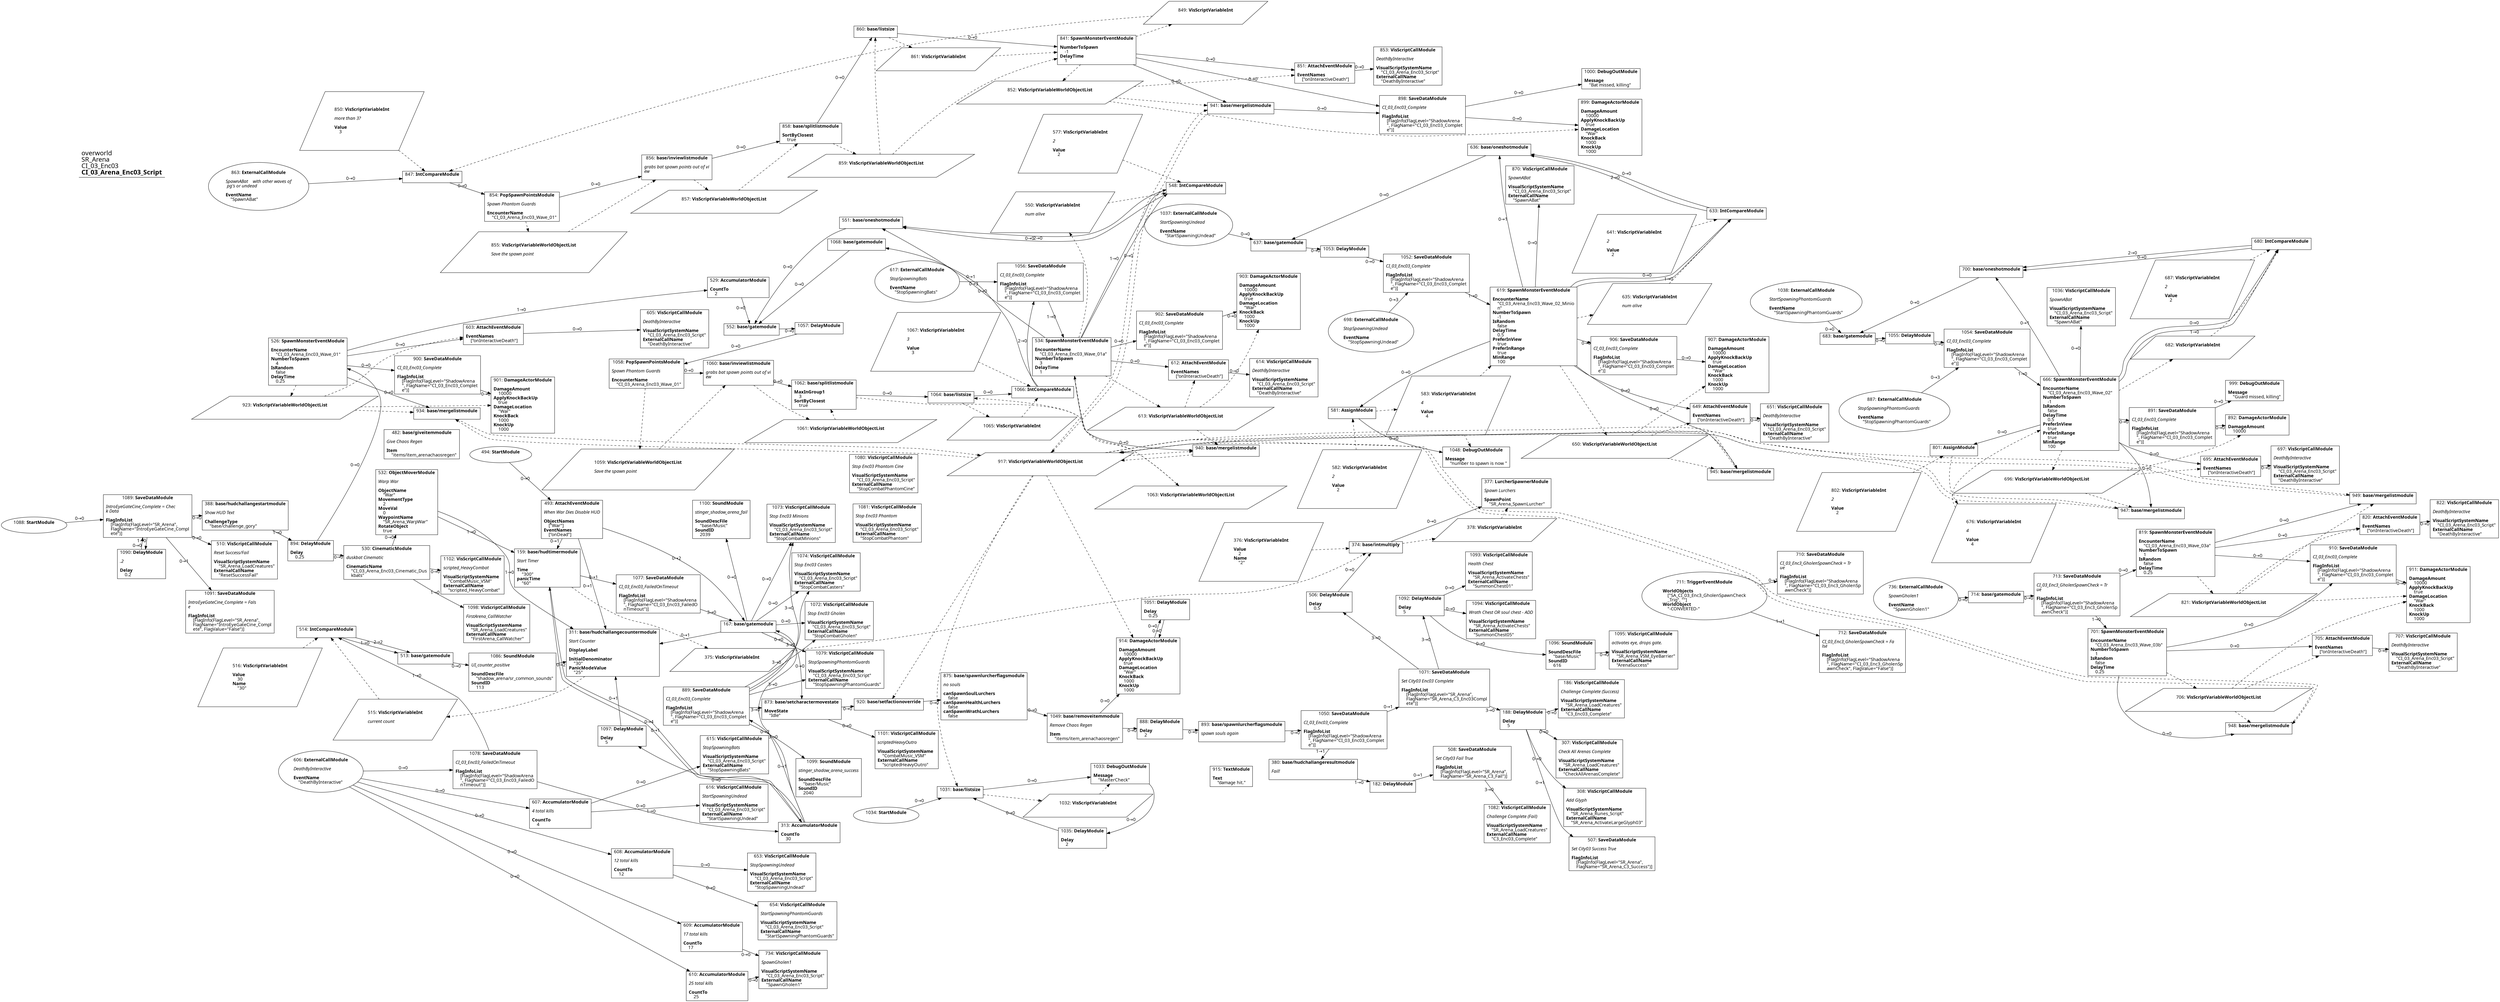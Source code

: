 digraph {
    layout = fdp;
    overlap = prism;
    sep = "+16";
    splines = spline;

    node [ shape = box ];

    graph [ fontname = "Segoe UI" ];
    node [ fontname = "Segoe UI" ];
    edge [ fontname = "Segoe UI" ];

    159 [ label = <159: <b>base/hudtimermodule</b><br/><br/><i>Start Timer<br align="left"/></i><br align="left"/><b>Time</b><br align="left"/>    &quot;300&quot;<br align="left"/><b>panicTime</b><br align="left"/>    &quot;60&quot;<br align="left"/>> ];
    159 [ pos = "-3.2340002,-3.4!" ];
    159 -> 1077 [ label = "0→1" ];
    159 -> 313 [ label = "0→4" ];
    159 -> 375 [ style = dashed ];

    167 [ label = <167: <b>base/gatemodule</b><br/><br/>> ];
    167 [ pos = "-2.614,-3.423!" ];
    167 -> 311 [ label = "0→1" ];
    167 -> 873 [ label = "0→0" ];
    167 -> 1072 [ label = "0→0" ];
    167 -> 1074 [ label = "0→0" ];
    167 -> 1073 [ label = "0→0" ];
    167 -> 1079 [ label = "0→0" ];
    167 -> 1100 [ label = "0→0" ];

    182 [ label = <182: <b>DelayModule</b><br/><br/>> ];
    182 [ pos = "0.024,-3.801!" ];
    182 -> 508 [ label = "0→1" ];

    186 [ label = <186: <b>VisScriptCallModule</b><br/><br/><i>Challenge Complete (Success)<br align="left"/></i><br align="left"/><b>VisualScriptSystemName</b><br align="left"/>    &quot;SR_Arena_LoadCreatures&quot;<br align="left"/><b>ExternalCallName</b><br align="left"/>    &quot;C3_Enc03_Complete&quot;<br align="left"/>> ];
    186 [ pos = "0.64100003,-3.584!" ];

    188 [ label = <188: <b>DelayModule</b><br/><br/><b>Delay</b><br align="left"/>    5<br align="left"/>> ];
    188 [ pos = "0.393,-3.584!" ];
    188 -> 186 [ label = "0→0" ];
    188 -> 307 [ label = "0→0" ];
    188 -> 308 [ label = "0→0" ];
    188 -> 507 [ label = "0→1" ];

    307 [ label = <307: <b>VisScriptCallModule</b><br/><br/><i>Check All Arenas Complete<br align="left"/></i><br align="left"/><b>VisualScriptSystemName</b><br align="left"/>    &quot;SR_Arena_LoadCreatures&quot;<br align="left"/><b>ExternalCallName</b><br align="left"/>    &quot;CheckAllArenasComplete&quot;<br align="left"/>> ];
    307 [ pos = "0.642,-3.6690001!" ];

    308 [ label = <308: <b>VisScriptCallModule</b><br/><br/><i>Add Glyph<br align="left"/></i><br align="left"/><b>VisualScriptSystemName</b><br align="left"/>    &quot;SR_Arena_Runes_Script&quot;<br align="left"/><b>ExternalCallName</b><br align="left"/>    &quot;SR_Arena_ActivateLargeGlyph03&quot;<br align="left"/>> ];
    308 [ pos = "0.64400005,-3.762!" ];

    311 [ label = <311: <b>base/hudchallangecountermodule</b><br/><br/><i>Start Counter<br align="left"/></i><br align="left"/><b>DisplayLabel</b><br align="left"/>    &quot;&quot;<br align="left"/><b>InitialDenominator</b><br align="left"/>    &quot;30&quot;<br align="left"/><b>PanicModeValue</b><br align="left"/>    &quot;25&quot;<br align="left"/>> ];
    311 [ pos = "-3.509,-3.6220002!" ];
    311 -> 515 [ style = dashed ];

    313 [ label = <313: <b>AccumulatorModule</b><br/><br/><b>CountTo</b><br align="left"/>    30<br align="left"/>> ];
    313 [ pos = "-3.2240002,-4.1140003!" ];
    313 -> 167 [ label = "0→2" ];
    313 -> 159 [ label = "0→1" ];
    313 -> 889 [ label = "0→1" ];
    313 -> 1097 [ label = "0→0" ];

    374 [ label = <374: <b>base/intmultiply</b><br/><br/>> ];
    374 [ pos = "0.504,-2.9580002!" ];
    374 -> 377 [ label = "0→0" ];
    375 -> 374 [ style = dashed ];
    376 -> 374 [ style = dashed ];
    374 -> 378 [ style = dashed ];

    375 [ label = <375: <b>VisScriptVariableInt</b><br/><br/>> ];
    375 [ shape = parallelogram ]
    375 [ pos = "-2.582,-3.5900002!" ];

    376 [ label = <376: <b>VisScriptVariableInt</b><br/><br/><b>Value</b><br align="left"/>    2<br align="left"/><b>Name</b><br align="left"/>    &quot;2&quot;<br align="left"/>> ];
    376 [ shape = parallelogram ]
    376 [ pos = "0.30400002,-2.9520001!" ];

    377 [ label = <377: <b>LurcherSpawnerModule</b><br/><br/><i>Spawn Lurchers<br align="left"/></i><br align="left"/><b>SpawnPoint</b><br align="left"/>    &quot;SR_Arena_SpawnLurcher&quot;<br align="left"/>> ];
    377 [ pos = "0.75600004,-2.9580002!" ];
    378 -> 377 [ style = dashed ];

    378 [ label = <378: <b>VisScriptVariableInt</b><br/><br/>> ];
    378 [ shape = parallelogram ]
    378 [ pos = "0.648,-3.111!" ];

    380 [ label = <380: <b>base/hudchallangeresultmodule</b><br/><br/><i>Fail!<br align="left"/></i><br align="left"/>> ];
    380 [ pos = "-0.404,-3.778!" ];
    380 -> 182 [ label = "1→0" ];

    388 [ label = <388: <b>base/hudchallangestartmodule</b><br/><br/><i>Show HUD Text<br align="left"/></i><br align="left"/><b>ChallengeType</b><br align="left"/>    &quot;base/challenge_gory&quot;<br align="left"/>> ];
    388 [ pos = "-4.4690003,-3.4290001!" ];
    388 -> 894 [ label = "1→0" ];

    482 [ label = <482: <b>base/giveitemmodule</b><br/><br/><i>Give Chaos Regen<br align="left"/></i><br align="left"/><b>Item</b><br align="left"/>    &quot;items/item_arenachaosregen&quot;<br align="left"/>> ];
    482 [ pos = "-3.6440003,-3.18!" ];

    493 [ label = <493: <b>AttachEventModule</b><br/><br/><i>When War Dies Disable HUD<br align="left"/></i><br align="left"/><b>ObjectNames</b><br align="left"/>    [&quot;War&quot;]<br align="left"/><b>EventNames</b><br align="left"/>    [&quot;onDead&quot;]<br align="left"/>> ];
    493 [ pos = "-3.1480002,-3.0470002!" ];
    493 -> 167 [ label = "0→2" ];
    493 -> 159 [ label = "0→1" ];
    493 -> 311 [ label = "0→1" ];

    494 [ label = <494: <b>StartModule</b><br/><br/>> ];
    494 [ shape = oval ]
    494 [ pos = "-3.3680003,-3.0470002!" ];
    494 -> 493 [ label = "0→0" ];

    506 [ label = <506: <b>DelayModule</b><br/><br/><b>Delay</b><br align="left"/>    0.5<br align="left"/>> ];
    506 [ pos = "0.39400002,-3.14!" ];
    506 -> 374 [ label = "0→0" ];

    507 [ label = <507: <b>SaveDataModule</b><br/><br/><i>Set City03 Success True<br align="left"/></i><br align="left"/><b>FlagInfoList</b><br align="left"/>    [FlagInfo(FlagLevel=&quot;SR_Arena&quot;, <br align="left"/>    FlagName=&quot;SR_Arena_C3_Success&quot;)]<br align="left"/>> ];
    507 [ pos = "0.64500004,-3.8520002!" ];

    508 [ label = <508: <b>SaveDataModule</b><br/><br/><i>Set City03 Fail True<br align="left"/></i><br align="left"/><b>FlagInfoList</b><br align="left"/>    [FlagInfo(FlagLevel=&quot;SR_Arena&quot;, <br align="left"/>    FlagName=&quot;SR_Arena_C3_Fail&quot;)]<br align="left"/>> ];
    508 [ pos = "0.19600001,-3.778!" ];
    508 -> 1082 [ label = "3→0" ];

    510 [ label = <510: <b>VisScriptCallModule</b><br/><br/><i>Reset Success/Fail<br align="left"/></i><br align="left"/><b>VisualScriptSystemName</b><br align="left"/>    &quot;SR_Arena_LoadCreatures&quot;<br align="left"/><b>ExternalCallName</b><br align="left"/>    &quot;ResetSuccessFail&quot;<br align="left"/>> ];
    510 [ pos = "-4.4680004,-3.5330002!" ];

    513 [ label = <513: <b>base/gatemodule</b><br/><br/>> ];
    513 [ pos = "-3.9350002,-3.6680002!" ];
    513 -> 1086 [ label = "0→0" ];

    514 [ label = <514: <b>IntCompareModule</b><br/><br/>> ];
    514 [ pos = "-4.1610003,-3.657!" ];
    514 -> 513 [ label = "2→2" ];
    514 -> 513 [ label = "1→0" ];
    515 -> 514 [ style = dashed ];
    516 -> 514 [ style = dashed ];

    515 [ label = <515: <b>VisScriptVariableInt</b><br/><br/><i>current count<br align="left"/></i><br align="left"/>> ];
    515 [ shape = parallelogram ]
    515 [ pos = "-4.1210003,-3.831!" ];

    516 [ label = <516: <b>VisScriptVariableInt</b><br/><br/><b>Value</b><br align="left"/>    30<br align="left"/><b>Name</b><br align="left"/>    &quot;30&quot;<br align="left"/>> ];
    516 [ shape = parallelogram ]
    516 [ pos = "-4.289,-3.7900002!" ];

    526 [ label = <526: <b>SpawnMonsterEventModule</b><br/><br/><b>EncounterName</b><br align="left"/>    &quot;CI_03_Arena_Enc03_Wave_01&quot;<br align="left"/><b>NumberToSpawn</b><br align="left"/>    4<br align="left"/><b>IsRandom</b><br align="left"/>    false<br align="left"/><b>DelayTime</b><br align="left"/>    0.25<br align="left"/>> ];
    526 [ pos = "-3.6780002,-1.8830001!" ];
    526 -> 529 [ label = "1→0" ];
    526 -> 603 [ label = "0→0" ];
    526 -> 900 [ label = "0→0" ];
    526 -> 934 [ label = "0→0" ];
    526 -> 923 [ style = dashed ];

    529 [ label = <529: <b>AccumulatorModule</b><br/><br/><b>CountTo</b><br align="left"/>    2<br align="left"/>> ];
    529 [ pos = "-2.4060001,-1.6960001!" ];
    529 -> 552 [ label = "0→0" ];

    530 [ label = <530: <b>CinematicModule</b><br/><br/><i>duskbat Cinematic<br align="left"/></i><br align="left"/><b>CinematicName</b><br align="left"/>    &quot;CI_03_Arena_Enc03_Cinematic_Dus<br align="left"/>    kbats&quot;<br align="left"/>> ];
    530 [ pos = "-3.959,-3.4520001!" ];
    530 -> 532 [ label = "0→0" ];
    530 -> 1098 [ label = "1→0" ];
    530 -> 1102 [ label = "0→0" ];

    532 [ label = <532: <b>ObjectMoverModule</b><br/><br/><i>Warp War<br align="left"/></i><br align="left"/><b>ObjectName</b><br align="left"/>    &quot;War&quot;<br align="left"/><b>MovementType</b><br align="left"/>    2<br align="left"/><b>MoveVal</b><br align="left"/>    0<br align="left"/><b>WaypointName</b><br align="left"/>    &quot;SR_Arena_WarpWar&quot;<br align="left"/><b>RotateObject</b><br align="left"/>    true<br align="left"/>> ];
    532 [ pos = "-3.7080002,-3.2970002!" ];
    532 -> 311 [ label = "1→0" ];
    532 -> 159 [ label = "1→0" ];

    534 [ label = <534: <b>SpawnMonsterEventModule</b><br/><br/><b>EncounterName</b><br align="left"/>    &quot;CI_03_Arena_Enc03_Wave_01a&quot;<br align="left"/><b>NumberToSpawn</b><br align="left"/>    3<br align="left"/><b>DelayTime</b><br align="left"/>    1<br align="left"/>> ];
    534 [ pos = "-0.646,-1.7420001!" ];
    534 -> 551 [ label = "0→1" ];
    534 -> 612 [ label = "0→0" ];
    534 -> 902 [ label = "0→0" ];
    534 -> 940 [ label = "0→0" ];
    534 -> 548 [ label = "1→0" ];
    534 -> 548 [ label = "0→0" ];
    534 -> 613 [ style = dashed ];
    534 -> 550 [ style = dashed ];
    1063 -> 534 [ style = dashed ];

    548 [ label = <548: <b>IntCompareModule</b><br/><br/>> ];
    548 [ pos = "-0.187,-1.447!" ];
    548 -> 551 [ label = "0→0" ];
    548 -> 551 [ label = "2→0" ];
    577 -> 548 [ style = dashed ];
    550 -> 548 [ style = dashed ];

    550 [ label = <550: <b>VisScriptVariableInt</b><br/><br/><i>num alive<br align="left"/></i><br align="left"/>> ];
    550 [ shape = parallelogram ]
    550 [ pos = "-0.372,-1.5270001!" ];

    551 [ label = <551: <b>base/oneshotmodule</b><br/><br/>> ];
    551 [ pos = "-1.475,-1.2780001!" ];
    551 -> 552 [ label = "0→0" ];

    552 [ label = <552: <b>base/gatemodule</b><br/><br/>> ];
    552 [ pos = "-2.1360002,-1.7780001!" ];
    552 -> 1057 [ label = "0→0" ];

    577 [ label = <577: <b>VisScriptVariableInt</b><br/><br/><i>2<br align="left"/></i><br align="left"/><b>Value</b><br align="left"/>    2<br align="left"/>> ];
    577 [ shape = parallelogram ]
    577 [ pos = "-0.37600002,-1.366!" ];

    581 [ label = <581: <b>AssignModule</b><br/><br/>> ];
    581 [ pos = "1.065,-1.9340001!" ];
    581 -> 1048 [ label = "0→0" ];
    582 -> 581 [ style = dashed ];
    581 -> 583 [ style = dashed ];

    582 [ label = <582: <b>VisScriptVariableInt</b><br/><br/><i>2<br align="left"/></i><br align="left"/><b>Value</b><br align="left"/>    2<br align="left"/>> ];
    582 [ shape = parallelogram ]
    582 [ pos = "0.91700006,-2.032!" ];

    583 [ label = <583: <b>VisScriptVariableInt</b><br/><br/><i>4<br align="left"/></i><br align="left"/><b>Value</b><br align="left"/>    4<br align="left"/>> ];
    583 [ shape = parallelogram ]
    583 [ pos = "1.258,-1.891!" ];

    603 [ label = <603: <b>AttachEventModule</b><br/><br/><b>EventNames</b><br align="left"/>    [&quot;onInteractiveDeath&quot;]<br align="left"/>> ];
    603 [ pos = "-3.252,-1.7010001!" ];
    603 -> 605 [ label = "0→0" ];
    923 -> 603 [ style = dashed ];

    605 [ label = <605: <b>VisScriptCallModule</b><br/><br/><i>DeathByInteractive<br align="left"/></i><br align="left"/><b>VisualScriptSystemName</b><br align="left"/>    &quot;CI_03_Arena_Enc03_Script&quot;<br align="left"/><b>ExternalCallName</b><br align="left"/>    &quot;DeathByInteractive&quot;<br align="left"/>> ];
    605 [ pos = "-3.0210001,-1.7010001!" ];

    606 [ label = <606: <b>ExternalCallModule</b><br/><br/><i>DeathByInteractive<br align="left"/></i><br align="left"/><b>EventName</b><br align="left"/>    &quot;DeathByInteractive&quot;<br align="left"/>> ];
    606 [ shape = oval ]
    606 [ pos = "-4.464,-4.091!" ];
    606 -> 607 [ label = "0→0" ];
    606 -> 608 [ label = "0→0" ];
    606 -> 609 [ label = "0→0" ];
    606 -> 610 [ label = "0→0" ];
    606 -> 1078 [ label = "0→0" ];

    607 [ label = <607: <b>AccumulatorModule</b><br/><br/><i>4 total kills<br align="left"/></i><br align="left"/><b>CountTo</b><br align="left"/>    4<br align="left"/>> ];
    607 [ pos = "-4.1540003,-4.334!" ];
    607 -> 615 [ label = "0→0" ];
    607 -> 616 [ label = "0→0" ];

    608 [ label = <608: <b>AccumulatorModule</b><br/><br/><i>12 total kills<br align="left"/></i><br align="left"/><b>CountTo</b><br align="left"/>    12<br align="left"/>> ];
    608 [ pos = "-4.1520004,-4.53!" ];
    608 -> 653 [ label = "0→0" ];
    608 -> 654 [ label = "0→0" ];

    609 [ label = <609: <b>AccumulatorModule</b><br/><br/><i>17 total kills<br align="left"/></i><br align="left"/><b>CountTo</b><br align="left"/>    17<br align="left"/>> ];
    609 [ pos = "-4.149,-4.727!" ];
    609 -> 734 [ label = "0→0" ];

    610 [ label = <610: <b>AccumulatorModule</b><br/><br/><i>25 total kills<br align="left"/></i><br align="left"/><b>CountTo</b><br align="left"/>    25<br align="left"/>> ];
    610 [ pos = "-4.1480002,-4.9230003!" ];
    610 -> 734 [ label = "0→0" ];

    612 [ label = <612: <b>AttachEventModule</b><br/><br/><b>EventNames</b><br align="left"/>    [&quot;onInteractiveDeath&quot;]<br align="left"/>> ];
    612 [ pos = "-0.126,-1.932!" ];
    612 -> 614 [ label = "0→0" ];
    613 -> 612 [ style = dashed ];

    613 [ label = <613: <b>VisScriptVariableWorldObjectList</b><br/><br/>> ];
    613 [ shape = parallelogram ]
    613 [ pos = "-0.418,-2.033!" ];

    614 [ label = <614: <b>VisScriptCallModule</b><br/><br/><i>DeathByInteractive<br align="left"/></i><br align="left"/><b>VisualScriptSystemName</b><br align="left"/>    &quot;CI_03_Arena_Enc03_Script&quot;<br align="left"/><b>ExternalCallName</b><br align="left"/>    &quot;DeathByInteractive&quot;<br align="left"/>> ];
    614 [ pos = "0.105000004,-1.932!" ];

    615 [ label = <615: <b>VisScriptCallModule</b><br/><br/><i>StopSpawningBats<br align="left"/></i><br align="left"/><b>VisualScriptSystemName</b><br align="left"/>    &quot;CI_03_Arena_Enc03_Script&quot;<br align="left"/><b>ExternalCallName</b><br align="left"/>    &quot;StopSpawningBats&quot;<br align="left"/>> ];
    615 [ pos = "-3.8910003,-4.303!" ];

    616 [ label = <616: <b>VisScriptCallModule</b><br/><br/><i>StartSpawningUndead<br align="left"/></i><br align="left"/><b>VisualScriptSystemName</b><br align="left"/>    &quot;CI_03_Arena_Enc03_Script&quot;<br align="left"/><b>ExternalCallName</b><br align="left"/>    &quot;StartSpawningUndead&quot;<br align="left"/>> ];
    616 [ pos = "-3.8910003,-4.386!" ];

    617 [ label = <617: <b>ExternalCallModule</b><br/><br/><i>StopSpawningBats<br align="left"/></i><br align="left"/><b>EventName</b><br align="left"/>    &quot;StopSpawningBats&quot;<br align="left"/>> ];
    617 [ shape = oval ]
    617 [ pos = "-1.161,-1.7880001!" ];
    617 -> 1056 [ label = "0→3" ];

    619 [ label = <619: <b>SpawnMonsterEventModule</b><br/><br/><b>EncounterName</b><br align="left"/>    &quot;CI_03_Arena_Enc03_Wave_02_Minio<br align="left"/>    n&quot;<br align="left"/><b>NumberToSpawn</b><br align="left"/>    -1<br align="left"/><b>IsRandom</b><br align="left"/>    false<br align="left"/><b>DelayTime</b><br align="left"/>    0.5<br align="left"/><b>PreferInView</b><br align="left"/>    true<br align="left"/><b>PreferInRange</b><br align="left"/>    true<br align="left"/><b>MinRange</b><br align="left"/>    100<br align="left"/>> ];
    619 [ pos = "1.394,-1.6100001!" ];
    619 -> 636 [ label = "0→1" ];
    619 -> 649 [ label = "0→0" ];
    619 -> 906 [ label = "0→0" ];
    619 -> 945 [ label = "0→0" ];
    619 -> 581 [ label = "0→0" ];
    619 -> 870 [ label = "0→0" ];
    619 -> 633 [ label = "0→0" ];
    619 -> 633 [ label = "1→0" ];
    619 -> 650 [ style = dashed ];
    583 -> 619 [ style = dashed ];
    619 -> 635 [ style = dashed ];

    633 [ label = <633: <b>IntCompareModule</b><br/><br/>> ];
    633 [ pos = "1.838,-1.394!" ];
    633 -> 636 [ label = "2→0" ];
    633 -> 636 [ label = "0→0" ];
    641 -> 633 [ style = dashed ];
    635 -> 633 [ style = dashed ];

    635 [ label = <635: <b>VisScriptVariableInt</b><br/><br/><i>num alive<br align="left"/></i><br align="left"/>> ];
    635 [ shape = parallelogram ]
    635 [ pos = "1.6990001,-1.5460001!" ];

    636 [ label = <636: <b>base/oneshotmodule</b><br/><br/>> ];
    636 [ pos = "1.319,-0.984!" ];
    636 -> 637 [ label = "0→0" ];

    637 [ label = <637: <b>base/gatemodule</b><br/><br/>> ];
    637 [ pos = "0.804,-1.5870001!" ];
    637 -> 1053 [ label = "0→0" ];

    641 [ label = <641: <b>VisScriptVariableInt</b><br/><br/><i>2<br align="left"/></i><br align="left"/><b>Value</b><br align="left"/>    2<br align="left"/>> ];
    641 [ shape = parallelogram ]
    641 [ pos = "1.697,-1.4490001!" ];

    649 [ label = <649: <b>AttachEventModule</b><br/><br/><b>EventNames</b><br align="left"/>    [&quot;onInteractiveDeath&quot;]<br align="left"/>> ];
    649 [ pos = "2.075,-1.792!" ];
    649 -> 651 [ label = "0→0" ];
    650 -> 649 [ style = dashed ];

    650 [ label = <650: <b>VisScriptVariableWorldObjectList</b><br/><br/>> ];
    650 [ shape = parallelogram ]
    650 [ pos = "1.7300001,-1.889!" ];

    651 [ label = <651: <b>VisScriptCallModule</b><br/><br/><i>DeathByInteractive<br align="left"/></i><br align="left"/><b>VisualScriptSystemName</b><br align="left"/>    &quot;CI_03_Arena_Enc03_Script&quot;<br align="left"/><b>ExternalCallName</b><br align="left"/>    &quot;DeathByInteractive&quot;<br align="left"/>> ];
    651 [ pos = "2.306,-1.792!" ];

    653 [ label = <653: <b>VisScriptCallModule</b><br/><br/><i>StopSpawningUndead<br align="left"/></i><br align="left"/><b>VisualScriptSystemName</b><br align="left"/>    &quot;CI_03_Arena_Enc03_Script&quot;<br align="left"/><b>ExternalCallName</b><br align="left"/>    &quot;StopSpawningUndead&quot;<br align="left"/>> ];
    653 [ pos = "-3.8890002,-4.498!" ];

    654 [ label = <654: <b>VisScriptCallModule</b><br/><br/><i>StartSpawningPhantomGuards<br align="left"/></i><br align="left"/><b>VisualScriptSystemName</b><br align="left"/>    &quot;CI_03_Arena_Enc03_Script&quot;<br align="left"/><b>ExternalCallName</b><br align="left"/>    &quot;StartSpawningPhantomGuards&quot;<br align="left"/>> ];
    654 [ pos = "-3.89,-4.578!" ];

    666 [ label = <666: <b>SpawnMonsterEventModule</b><br/><br/><b>EncounterName</b><br align="left"/>    &quot;CI_03_Arena_Enc03_Wave_02&quot;<br align="left"/><b>NumberToSpawn</b><br align="left"/>    -1<br align="left"/><b>IsRandom</b><br align="left"/>    false<br align="left"/><b>DelayTime</b><br align="left"/>    0.5<br align="left"/><b>PreferInView</b><br align="left"/>    true<br align="left"/><b>PreferInRange</b><br align="left"/>    true<br align="left"/><b>MinRange</b><br align="left"/>    100<br align="left"/>> ];
    666 [ pos = "3.713,-1.5870001!" ];
    666 -> 695 [ label = "0→0" ];
    666 -> 700 [ label = "0→1" ];
    666 -> 891 [ label = "0→0" ];
    666 -> 947 [ label = "0→0" ];
    666 -> 801 [ label = "0→0" ];
    666 -> 1036 [ label = "0→0" ];
    666 -> 680 [ label = "0→0" ];
    666 -> 680 [ label = "1→0" ];
    666 -> 696 [ style = dashed ];
    676 -> 666 [ style = dashed ];
    666 -> 682 [ style = dashed ];

    676 [ label = <676: <b>VisScriptVariableInt</b><br/><br/><i>4<br align="left"/></i><br align="left"/><b>Value</b><br align="left"/>    4<br align="left"/>> ];
    676 [ shape = parallelogram ]
    676 [ pos = "3.7410002,-2.052!" ];

    680 [ label = <680: <b>IntCompareModule</b><br/><br/>> ];
    680 [ pos = "4.579,-1.3180001!" ];
    680 -> 700 [ label = "0→0" ];
    680 -> 700 [ label = "2→0" ];
    687 -> 680 [ style = dashed ];
    682 -> 680 [ style = dashed ];

    682 [ label = <682: <b>VisScriptVariableInt</b><br/><br/>> ];
    682 [ shape = parallelogram ]
    682 [ pos = "4.4570003,-1.4740001!" ];

    683 [ label = <683: <b>base/gatemodule</b><br/><br/>> ];
    683 [ pos = "3.0860002,-1.5640001!" ];
    683 -> 1055 [ label = "0→0" ];

    687 [ label = <687: <b>VisScriptVariableInt</b><br/><br/><i>2<br align="left"/></i><br align="left"/><b>Value</b><br align="left"/>    2<br align="left"/>> ];
    687 [ shape = parallelogram ]
    687 [ pos = "4.459,-1.4150001!" ];

    695 [ label = <695: <b>AttachEventModule</b><br/><br/><b>EventNames</b><br align="left"/>    [&quot;onInteractiveDeath&quot;]<br align="left"/>> ];
    695 [ pos = "4.334,-1.8850001!" ];
    695 -> 697 [ label = "0→0" ];
    696 -> 695 [ style = dashed ];

    696 [ label = <696: <b>VisScriptVariableWorldObjectList</b><br/><br/>> ];
    696 [ shape = parallelogram ]
    696 [ pos = "3.828,-1.983!" ];

    697 [ label = <697: <b>VisScriptCallModule</b><br/><br/><i>DeathByInteractive<br align="left"/></i><br align="left"/><b>VisualScriptSystemName</b><br align="left"/>    &quot;CI_03_Arena_Enc03_Script&quot;<br align="left"/><b>ExternalCallName</b><br align="left"/>    &quot;DeathByInteractive&quot;<br align="left"/>> ];
    697 [ pos = "4.565,-1.8850001!" ];

    698 [ label = <698: <b>ExternalCallModule</b><br/><br/><i>StopSpawningUndead<br align="left"/></i><br align="left"/><b>EventName</b><br align="left"/>    &quot;StopSpawningUndead&quot;<br align="left"/>> ];
    698 [ shape = oval ]
    698 [ pos = "0.91200006,-1.7880001!" ];
    698 -> 1052 [ label = "0→3" ];

    700 [ label = <700: <b>base/oneshotmodule</b><br/><br/>> ];
    700 [ pos = "3.594,-1.011!" ];
    700 -> 683 [ label = "0→0" ];

    701 [ label = <701: <b>SpawnMonsterEventModule</b><br/><br/><b>EncounterName</b><br align="left"/>    &quot;CI_03_Arena_Enc03_Wave_03b&quot;<br align="left"/><b>NumberToSpawn</b><br align="left"/>    1<br align="left"/><b>IsRandom</b><br align="left"/>    false<br align="left"/><b>DelayTime</b><br align="left"/>    0.25<br align="left"/>> ];
    701 [ pos = "4.722,-2.959!" ];
    701 -> 705 [ label = "0→0" ];
    701 -> 910 [ label = "0→0" ];
    701 -> 948 [ label = "0→0" ];
    701 -> 706 [ style = dashed ];

    705 [ label = <705: <b>AttachEventModule</b><br/><br/><b>EventNames</b><br align="left"/>    [&quot;onInteractiveDeath&quot;]<br align="left"/>> ];
    705 [ pos = "5.3770003,-3.1050003!" ];
    705 -> 707 [ label = "0→0" ];
    706 -> 705 [ style = dashed ];

    706 [ label = <706: <b>VisScriptVariableWorldObjectList</b><br/><br/>> ];
    706 [ shape = parallelogram ]
    706 [ pos = "4.999,-3.1250002!" ];

    707 [ label = <707: <b>VisScriptCallModule</b><br/><br/><i>DeathByInteractive<br align="left"/></i><br align="left"/><b>VisualScriptSystemName</b><br align="left"/>    &quot;CI_03_Arena_Enc03_Script&quot;<br align="left"/><b>ExternalCallName</b><br align="left"/>    &quot;DeathByInteractive&quot;<br align="left"/>> ];
    707 [ pos = "5.6080003,-3.1050003!" ];

    710 [ label = <710: <b>SaveDataModule</b><br/><br/><i>CI_03_Enc3_GholenSpawnCheck = Tr<br align="left"/>ue<br align="left"/></i><br align="left"/><b>FlagInfoList</b><br align="left"/>    [FlagInfo(FlagLevel=&quot;ShadowArena<br align="left"/>    &quot;, FlagName=&quot;CI_03_Enc3_GholenSp<br align="left"/>    awnCheck&quot;)]<br align="left"/>> ];
    710 [ pos = "3.7830002,-2.71!" ];

    711 [ label = <711: <b>TriggerEventModule</b><br/><br/><b>WorldObjects</b><br align="left"/>    [&quot;SA_CI_03_Enc3_GholenSpawnCheck<br align="left"/>    _Trig&quot;, &quot;&quot;]<br align="left"/><b>WorldObject</b><br align="left"/>    &quot;-CONVERTED-&quot;<br align="left"/>> ];
    711 [ shape = oval ]
    711 [ pos = "3.4740002,-2.809!" ];
    711 -> 710 [ label = "0→1" ];
    711 -> 712 [ label = "1→1" ];

    712 [ label = <712: <b>SaveDataModule</b><br/><br/><i>CI_03_Enc3_GholenSpawnCheck = Fa<br align="left"/>lse<br align="left"/></i><br align="left"/><b>FlagInfoList</b><br align="left"/>    [FlagInfo(FlagLevel=&quot;ShadowArena<br align="left"/>    &quot;, FlagName=&quot;CI_03_Enc3_GholenSp<br align="left"/>    awnCheck&quot;, FlagValue=&quot;False&quot;)]<br align="left"/>> ];
    712 [ pos = "3.7840002,-2.894!" ];

    713 [ label = <713: <b>SaveDataModule</b><br/><br/><i>CI_03_Enc3_GholenSpawnCheck = Tr<br align="left"/>ue<br align="left"/></i><br align="left"/><b>FlagInfoList</b><br align="left"/>    [FlagInfo(FlagLevel=&quot;ShadowArena<br align="left"/>    &quot;, FlagName=&quot;CI_03_Enc3_GholenSp<br align="left"/>    awnCheck&quot;)]<br align="left"/>> ];
    713 [ pos = "4.44,-2.7940001!" ];
    713 -> 819 [ label = "0→0" ];
    713 -> 701 [ label = "1→0" ];

    714 [ label = <714: <b>base/gatemodule</b><br/><br/>> ];
    714 [ pos = "4.2790003,-2.7940001!" ];
    714 -> 713 [ label = "0→0" ];

    734 [ label = <734: <b>VisScriptCallModule</b><br/><br/><i>SpawnGholen1<br align="left"/></i><br align="left"/><b>VisualScriptSystemName</b><br align="left"/>    &quot;CI_03_Arena_Enc03_Script&quot;<br align="left"/><b>ExternalCallName</b><br align="left"/>    &quot;SpawnGholen1&quot;<br align="left"/>> ];
    734 [ pos = "-3.8930001,-4.835!" ];

    736 [ label = <736: <b>ExternalCallModule</b><br/><br/><i>SpawnGholen1<br align="left"/></i><br align="left"/><b>EventName</b><br align="left"/>    &quot;SpawnGholen1&quot;<br align="left"/>> ];
    736 [ shape = oval ]
    736 [ pos = "4.0490003,-2.7940001!" ];
    736 -> 714 [ label = "0→0" ];

    801 [ label = <801: <b>AssignModule</b><br/><br/>> ];
    801 [ pos = "3.5230002,-1.8960001!" ];
    802 -> 801 [ style = dashed ];
    801 -> 676 [ style = dashed ];

    802 [ label = <802: <b>VisScriptVariableInt</b><br/><br/><i>2<br align="left"/></i><br align="left"/><b>Value</b><br align="left"/>    2<br align="left"/>> ];
    802 [ shape = parallelogram ]
    802 [ pos = "3.3720002,-1.9930001!" ];

    819 [ label = <819: <b>SpawnMonsterEventModule</b><br/><br/><b>EncounterName</b><br align="left"/>    &quot;CI_03_Arena_Enc03_Wave_03a&quot;<br align="left"/><b>NumberToSpawn</b><br align="left"/>    1<br align="left"/><b>IsRandom</b><br align="left"/>    false<br align="left"/><b>DelayTime</b><br align="left"/>    0.25<br align="left"/>> ];
    819 [ pos = "4.722,-2.641!" ];
    819 -> 820 [ label = "0→0" ];
    819 -> 910 [ label = "0→0" ];
    819 -> 949 [ label = "0→0" ];
    819 -> 821 [ style = dashed ];

    820 [ label = <820: <b>AttachEventModule</b><br/><br/><b>EventNames</b><br align="left"/>    [&quot;onInteractiveDeath&quot;]<br align="left"/>> ];
    820 [ pos = "5.42,-2.5470002!" ];
    820 -> 822 [ label = "0→0" ];
    821 -> 820 [ style = dashed ];

    821 [ label = <821: <b>VisScriptVariableWorldObjectList</b><br/><br/>> ];
    821 [ shape = parallelogram ]
    821 [ pos = "4.9960003,-2.8070002!" ];

    822 [ label = <822: <b>VisScriptCallModule</b><br/><br/><i>DeathByInteractive<br align="left"/></i><br align="left"/><b>VisualScriptSystemName</b><br align="left"/>    &quot;CI_03_Arena_Enc03_Script&quot;<br align="left"/><b>ExternalCallName</b><br align="left"/>    &quot;DeathByInteractive&quot;<br align="left"/>> ];
    822 [ pos = "5.6510005,-2.5470002!" ];

    841 [ label = <841: <b>SpawnMonsterEventModule</b><br/><br/><b>NumberToSpawn</b><br align="left"/>    -1<br align="left"/><b>DelayTime</b><br align="left"/>    1<br align="left"/>> ];
    841 [ pos = "-0.81900007,-0.026!" ];
    841 -> 851 [ label = "0→0" ];
    841 -> 898 [ label = "0→0" ];
    841 -> 941 [ label = "0→0" ];
    841 -> 852 [ style = dashed ];
    859 -> 841 [ style = dashed ];
    861 -> 841 [ style = dashed ];
    841 -> 849 [ style = dashed ];

    847 [ label = <847: <b>IntCompareModule</b><br/><br/>> ];
    847 [ pos = "-2.16,0.115!" ];
    847 -> 854 [ label = "0→0" ];
    850 -> 847 [ style = dashed ];
    849 -> 847 [ style = dashed ];

    849 [ label = <849: <b>VisScriptVariableInt</b><br/><br/>> ];
    849 [ shape = parallelogram ]
    849 [ pos = "-0.55200005,0.125!" ];

    850 [ label = <850: <b>VisScriptVariableInt</b><br/><br/><i>more than 3?<br align="left"/></i><br align="left"/><b>Value</b><br align="left"/>    3<br align="left"/>> ];
    850 [ shape = parallelogram ]
    850 [ pos = "-2.332,0.216!" ];

    851 [ label = <851: <b>AttachEventModule</b><br/><br/><b>EventNames</b><br align="left"/>    [&quot;onInteractiveDeath&quot;]<br align="left"/>> ];
    851 [ pos = "-0.28100002,0.109000005!" ];
    851 -> 853 [ label = "0→0" ];
    852 -> 851 [ style = dashed ];

    852 [ label = <852: <b>VisScriptVariableWorldObjectList</b><br/><br/>> ];
    852 [ shape = parallelogram ]
    852 [ pos = "-0.72900003,-0.30600002!" ];

    853 [ label = <853: <b>VisScriptCallModule</b><br/><br/><i>DeathByInteractive<br align="left"/></i><br align="left"/><b>VisualScriptSystemName</b><br align="left"/>    &quot;CI_03_Arena_Enc03_Script&quot;<br align="left"/><b>ExternalCallName</b><br align="left"/>    &quot;DeathByInteractive&quot;<br align="left"/>> ];
    853 [ pos = "-0.05,0.109000005!" ];

    854 [ label = <854: <b>PopSpawnPointsModule</b><br/><br/><i>Spawn Phantom Guards<br align="left"/></i><br align="left"/><b>EncounterName</b><br align="left"/>    &quot;CI_03_Arena_Enc03_Wave_01&quot;<br align="left"/>> ];
    854 [ pos = "-1.8640001,-0.026!" ];
    854 -> 856 [ label = "0→0" ];
    854 -> 855 [ style = dashed ];

    855 [ label = <855: <b>VisScriptVariableWorldObjectList</b><br/><br/><i>Save the spawn point<br align="left"/></i><br align="left"/>> ];
    855 [ shape = parallelogram ]
    855 [ pos = "-1.8050001,-0.18300001!" ];

    856 [ label = <856: <b>base/inviewlistmodule</b><br/><br/><i>grabs bat spawn points out of vi<br align="left"/>ew<br align="left"/></i><br align="left"/>> ];
    856 [ pos = "-1.6140001,-0.026!" ];
    856 -> 858 [ label = "0→0" ];
    855 -> 856 [ style = dashed ];
    856 -> 857 [ style = dashed ];

    857 [ label = <857: <b>VisScriptVariableWorldObjectList</b><br/><br/>> ];
    857 [ shape = parallelogram ]
    857 [ pos = "-1.5840001,-0.177!" ];

    858 [ label = <858: <b>base/splitlistmodule</b><br/><br/><b>SortByClosest</b><br align="left"/>    true<br align="left"/>> ];
    858 [ pos = "-1.376,-0.026!" ];
    858 -> 860 [ label = "0→0" ];
    857 -> 858 [ style = dashed ];
    858 -> 859 [ style = dashed ];

    859 [ label = <859: <b>VisScriptVariableWorldObjectList</b><br/><br/>> ];
    859 [ shape = parallelogram ]
    859 [ pos = "-1.2340001,-0.185!" ];

    860 [ label = <860: <b>base/listsize</b><br/><br/>> ];
    860 [ pos = "-1.1110001,-0.026!" ];
    860 -> 841 [ label = "0→0" ];
    859 -> 860 [ style = dashed ];
    860 -> 861 [ style = dashed ];

    861 [ label = <861: <b>VisScriptVariableInt</b><br/><br/>> ];
    861 [ shape = parallelogram ]
    861 [ pos = "-0.96500003,-0.1!" ];

    863 [ label = <863: <b>ExternalCallModule</b><br/><br/><i>SpawnABat    with other waves of<br align="left"/> pg's or undead<br align="left"/></i><br align="left"/><b>EventName</b><br align="left"/>    &quot;SpawnABat&quot;<br align="left"/>> ];
    863 [ shape = oval ]
    863 [ pos = "-2.483,0.115!" ];
    863 -> 847 [ label = "0→0" ];

    870 [ label = <870: <b>VisScriptCallModule</b><br/><br/><i>SpawnABat<br align="left"/></i><br align="left"/><b>VisualScriptSystemName</b><br align="left"/>    &quot;CI_03_Arena_Enc03_Script&quot;<br align="left"/><b>ExternalCallName</b><br align="left"/>    &quot;SpawnABat&quot;<br align="left"/>> ];
    870 [ pos = "1.628,-1.3570001!" ];

    873 [ label = <873: <b>base/setcharactermovestate</b><br/><br/><b>MoveState</b><br align="left"/>    &quot;Idle&quot;<br align="left"/>> ];
    873 [ pos = "-2.1980002,-3.66!" ];
    873 -> 920 [ label = "0→0" ];
    873 -> 1101 [ label = "0→0" ];

    875 [ label = <875: <b>base/spawnlurcherflagsmodule</b><br/><br/><i>no souls<br align="left"/></i><br align="left"/><b>canSpawnSoulLurchers</b><br align="left"/>    false<br align="left"/><b>canSpawnHealthLurchers</b><br align="left"/>    false<br align="left"/><b>canSpawnWrathLurchers</b><br align="left"/>    false<br align="left"/>> ];
    875 [ pos = "-1.6760001,-3.66!" ];
    875 -> 1049 [ label = "0→0" ];

    887 [ label = <887: <b>ExternalCallModule</b><br/><br/><i>StopSpawningPhantomGuards<br align="left"/></i><br align="left"/><b>EventName</b><br align="left"/>    &quot;StopSpawningPhantomGuards&quot;<br align="left"/>> ];
    887 [ shape = oval ]
    887 [ pos = "3.209,-1.7650001!" ];
    887 -> 1054 [ label = "0→3" ];

    888 [ label = <888: <b>DelayModule</b><br/><br/><b>Delay</b><br align="left"/>    2<br align="left"/>> ];
    888 [ pos = "-1.0840001,-3.66!" ];
    888 -> 893 [ label = "0→0" ];

    889 [ label = <889: <b>SaveDataModule</b><br/><br/><i>CI_03_Enc03_Complete<br align="left"/></i><br align="left"/><b>FlagInfoList</b><br align="left"/>    [FlagInfo(FlagLevel=&quot;ShadowArena<br align="left"/>    &quot;, FlagName=&quot;CI_03_Enc03_Complet<br align="left"/>    e&quot;)]<br align="left"/>> ];
    889 [ pos = "-2.6580002,-3.6910002!" ];
    889 -> 873 [ label = "3→0" ];
    889 -> 1072 [ label = "3→0" ];
    889 -> 1074 [ label = "3→0" ];
    889 -> 1073 [ label = "3→0" ];
    889 -> 1079 [ label = "3→0" ];
    889 -> 1099 [ label = "3→0" ];

    891 [ label = <891: <b>SaveDataModule</b><br/><br/><i>CI_03_Enc03_Complete<br align="left"/></i><br align="left"/><b>FlagInfoList</b><br align="left"/>    [FlagInfo(FlagLevel=&quot;ShadowArena<br align="left"/>    &quot;, FlagName=&quot;CI_03_Enc03_Complet<br align="left"/>    e&quot;)]<br align="left"/>> ];
    891 [ pos = "4.204,-1.6480001!" ];
    891 -> 892 [ label = "0→0" ];
    891 -> 999 [ label = "0→0" ];

    892 [ label = <892: <b>DamageActorModule</b><br/><br/><b>DamageAmount</b><br align="left"/>    10000<br align="left"/>> ];
    892 [ pos = "4.453,-1.6480001!" ];
    696 -> 892 [ style = dashed ];

    893 [ label = <893: <b>base/spawnlurcherflagsmodule</b><br/><br/><i>spawn souls again<br align="left"/></i><br align="left"/>> ];
    893 [ pos = "-0.91800004,-3.66!" ];
    893 -> 1050 [ label = "0→0" ];

    894 [ label = <894: <b>DelayModule</b><br/><br/><b>Delay</b><br align="left"/>    0.25<br align="left"/>> ];
    894 [ pos = "-4.1410003,-3.4520001!" ];
    894 -> 530 [ label = "0→0" ];
    894 -> 526 [ label = "0→0" ];

    898 [ label = <898: <b>SaveDataModule</b><br/><br/><i>CI_03_Enc03_Complete<br align="left"/></i><br align="left"/><b>FlagInfoList</b><br align="left"/>    [FlagInfo(FlagLevel=&quot;ShadowArena<br align="left"/>    &quot;, FlagName=&quot;CI_03_Enc03_Complet<br align="left"/>    e&quot;)]<br align="left"/>> ];
    898 [ pos = "-0.045,-0.026!" ];
    898 -> 899 [ label = "0→0" ];
    898 -> 1000 [ label = "0→0" ];

    899 [ label = <899: <b>DamageActorModule</b><br/><br/><b>DamageAmount</b><br align="left"/>    10000<br align="left"/><b>ApplyKnockBackUp</b><br align="left"/>    true<br align="left"/><b>DamageLocation</b><br align="left"/>    &quot;War&quot;<br align="left"/><b>KnockBack</b><br align="left"/>    1000<br align="left"/><b>KnockUp</b><br align="left"/>    1000<br align="left"/>> ];
    899 [ pos = "0.22200002,-0.078!" ];
    852 -> 899 [ style = dashed ];

    900 [ label = <900: <b>SaveDataModule</b><br/><br/><i>CI_03_Enc03_Complete<br align="left"/></i><br align="left"/><b>FlagInfoList</b><br align="left"/>    [FlagInfo(FlagLevel=&quot;ShadowArena<br align="left"/>    &quot;, FlagName=&quot;CI_03_Enc03_Complet<br align="left"/>    e&quot;)]<br align="left"/>> ];
    900 [ pos = "-3.246,-1.932!" ];
    900 -> 901 [ label = "0→0" ];

    901 [ label = <901: <b>DamageActorModule</b><br/><br/><b>DamageAmount</b><br align="left"/>    10000<br align="left"/><b>ApplyKnockBackUp</b><br align="left"/>    true<br align="left"/><b>DamageLocation</b><br align="left"/>    &quot;War&quot;<br align="left"/><b>KnockBack</b><br align="left"/>    1000<br align="left"/><b>KnockUp</b><br align="left"/>    1000<br align="left"/>> ];
    901 [ pos = "-3.0140002,-1.932!" ];
    923 -> 901 [ style = dashed ];

    902 [ label = <902: <b>SaveDataModule</b><br/><br/><i>CI_03_Enc03_Complete<br align="left"/></i><br align="left"/><b>FlagInfoList</b><br align="left"/>    [FlagInfo(FlagLevel=&quot;ShadowArena<br align="left"/>    &quot;, FlagName=&quot;CI_03_Enc03_Complet<br align="left"/>    e&quot;)]<br align="left"/>> ];
    902 [ pos = "-0.18900001,-1.6910001!" ];
    902 -> 903 [ label = "0→0" ];

    903 [ label = <903: <b>DamageActorModule</b><br/><br/><b>DamageAmount</b><br align="left"/>    10000<br align="left"/><b>ApplyKnockBackUp</b><br align="left"/>    true<br align="left"/><b>DamageLocation</b><br align="left"/>    &quot;War&quot;<br align="left"/><b>KnockBack</b><br align="left"/>    1000<br align="left"/><b>KnockUp</b><br align="left"/>    1000<br align="left"/>> ];
    903 [ pos = "0.007,-1.69!" ];
    613 -> 903 [ style = dashed ];

    906 [ label = <906: <b>SaveDataModule</b><br/><br/><i>CI_03_Enc03_Complete<br align="left"/></i><br align="left"/><b>FlagInfoList</b><br align="left"/>    [FlagInfo(FlagLevel=&quot;ShadowArena<br align="left"/>    &quot;, FlagName=&quot;CI_03_Enc03_Complet<br align="left"/>    e&quot;)]<br align="left"/>> ];
    906 [ pos = "1.845,-1.6100001!" ];
    906 -> 907 [ label = "0→0" ];

    907 [ label = <907: <b>DamageActorModule</b><br/><br/><b>DamageAmount</b><br align="left"/>    10000<br align="left"/><b>ApplyKnockBackUp</b><br align="left"/>    true<br align="left"/><b>DamageLocation</b><br align="left"/>    &quot;War&quot;<br align="left"/><b>KnockBack</b><br align="left"/>    1000<br align="left"/><b>KnockUp</b><br align="left"/>    1000<br align="left"/>> ];
    907 [ pos = "2.0740001,-1.6100001!" ];
    650 -> 907 [ style = dashed ];

    910 [ label = <910: <b>SaveDataModule</b><br/><br/><i>CI_03_Enc03_Complete<br align="left"/></i><br align="left"/><b>FlagInfoList</b><br align="left"/>    [FlagInfo(FlagLevel=&quot;ShadowArena<br align="left"/>    &quot;, FlagName=&quot;CI_03_Enc03_Complet<br align="left"/>    e&quot;)]<br align="left"/>> ];
    910 [ pos = "5.3710003,-2.7450001!" ];
    910 -> 911 [ label = "0→0" ];

    911 [ label = <911: <b>DamageActorModule</b><br/><br/><b>DamageAmount</b><br align="left"/>    10000<br align="left"/><b>ApplyKnockBackUp</b><br align="left"/>    true<br align="left"/><b>DamageLocation</b><br align="left"/>    &quot;War&quot;<br align="left"/><b>KnockBack</b><br align="left"/>    1000<br align="left"/><b>KnockUp</b><br align="left"/>    1000<br align="left"/>> ];
    911 [ pos = "5.6210003,-2.878!" ];
    821 -> 911 [ style = dashed ];
    706 -> 911 [ style = dashed ];

    914 [ label = <914: <b>DamageActorModule</b><br/><br/><b>DamageAmount</b><br align="left"/>    10000<br align="left"/><b>ApplyKnockBackUp</b><br align="left"/>    true<br align="left"/><b>DamageLocation</b><br align="left"/>    &quot;War&quot;<br align="left"/><b>KnockBack</b><br align="left"/>    1000<br align="left"/><b>KnockUp</b><br align="left"/>    1000<br align="left"/>> ];
    914 [ pos = "-1.243,-3.4470003!" ];
    914 -> 1051 [ label = "0→0" ];
    917 -> 914 [ style = dashed ];

    915 [ label = <915: <b>TextModule</b><br/><br/><b>Text</b><br align="left"/>    &quot;damage hit.&quot;<br align="left"/>> ];
    915 [ pos = "-1.1090001,-3.8600001!" ];

    917 [ label = <917: <b>VisScriptVariableWorldObjectList</b><br/><br/>> ];
    917 [ shape = parallelogram ]
    917 [ pos = "-1.69,-2.6980002!" ];

    920 [ label = <920: <b>base/setfactionoverride</b><br/><br/>> ];
    920 [ pos = "-1.8950001,-3.66!" ];
    920 -> 875 [ label = "0→0" ];
    917 -> 920 [ style = dashed ];

    923 [ label = <923: <b>VisScriptVariableWorldObjectList</b><br/><br/>> ];
    923 [ shape = parallelogram ]
    923 [ pos = "-3.5520003,-2.177!" ];

    934 [ label = <934: <b>base/mergelistmodule</b><br/><br/>> ];
    934 [ pos = "-3.249,-2.14!" ];
    934 -> 917 [ style = dashed ];
    917 -> 934 [ style = dashed ];
    923 -> 934 [ style = dashed ];

    940 [ label = <940: <b>base/mergelistmodule</b><br/><br/>> ];
    940 [ pos = "-0.125,-2.0800002!" ];
    940 -> 917 [ style = dashed ];
    917 -> 940 [ style = dashed ];
    613 -> 940 [ style = dashed ];

    941 [ label = <941: <b>base/mergelistmodule</b><br/><br/>> ];
    941 [ pos = "-0.36800003,-0.31300002!" ];
    941 -> 898 [ label = "0→0" ];
    941 -> 917 [ style = dashed ];
    917 -> 941 [ style = dashed ];
    852 -> 941 [ style = dashed ];

    945 [ label = <945: <b>base/mergelistmodule</b><br/><br/>> ];
    945 [ pos = "2.0770001,-1.9920001!" ];
    945 -> 917 [ style = dashed ];
    917 -> 945 [ style = dashed ];
    650 -> 945 [ style = dashed ];

    947 [ label = <947: <b>base/mergelistmodule</b><br/><br/>> ];
    947 [ pos = "4.1010003,-2.062!" ];
    947 -> 917 [ style = dashed ];
    917 -> 947 [ style = dashed ];
    696 -> 947 [ style = dashed ];

    948 [ label = <948: <b>base/mergelistmodule</b><br/><br/>> ];
    948 [ pos = "5.2070003,-3.262!" ];
    948 -> 917 [ style = dashed ];
    917 -> 948 [ style = dashed ];
    706 -> 948 [ style = dashed ];

    949 [ label = <949: <b>base/mergelistmodule</b><br/><br/>> ];
    949 [ pos = "5.203,-2.3100002!" ];
    949 -> 917 [ style = dashed ];
    917 -> 949 [ style = dashed ];
    821 -> 949 [ style = dashed ];

    999 [ label = <999: <b>DebugOutModule</b><br/><br/><b>Message</b><br align="left"/>    &quot;Guard missed, killing&quot;<br align="left"/>> ];
    999 [ pos = "4.4550004,-1.5510001!" ];

    1000 [ label = <1000: <b>DebugOutModule</b><br/><br/><b>Message</b><br align="left"/>    &quot;Bat missed, killing&quot;<br align="left"/>> ];
    1000 [ pos = "0.22200002,0.022000002!" ];

    1031 [ label = <1031: <b>base/listsize</b><br/><br/>> ];
    1031 [ pos = "-1.5730001,-3.9520001!" ];
    1031 -> 1033 [ label = "0→0" ];
    1031 -> 1032 [ style = dashed ];
    917 -> 1031 [ style = dashed ];

    1032 [ label = <1032: <b>VisScriptVariableInt</b><br/><br/>> ];
    1032 [ shape = parallelogram ]
    1032 [ pos = "-1.4380001,-4.058!" ];

    1033 [ label = <1033: <b>DebugOutModule</b><br/><br/><b>Message</b><br align="left"/>    &quot;MasterCheck&quot;<br align="left"/>> ];
    1033 [ pos = "-1.322,-3.9520001!" ];
    1033 -> 1035 [ label = "0→0" ];
    1032 -> 1033 [ style = dashed ];

    1034 [ label = <1034: <b>StartModule</b><br/><br/>> ];
    1034 [ shape = oval ]
    1034 [ pos = "-1.8410001,-3.9520001!" ];
    1034 -> 1031 [ label = "0→0" ];

    1035 [ label = <1035: <b>DelayModule</b><br/><br/><b>Delay</b><br align="left"/>    2<br align="left"/>> ];
    1035 [ pos = "-1.4530001,-4.178!" ];
    1035 -> 1031 [ label = "0→0" ];

    1036 [ label = <1036: <b>VisScriptCallModule</b><br/><br/><i>SpawnABat<br align="left"/></i><br align="left"/><b>VisualScriptSystemName</b><br align="left"/>    &quot;CI_03_Arena_Enc03_Script&quot;<br align="left"/><b>ExternalCallName</b><br align="left"/>    &quot;SpawnABat&quot;<br align="left"/>> ];
    1036 [ pos = "4.019,-1.4460001!" ];

    1037 [ label = <1037: <b>ExternalCallModule</b><br/><br/><i>StartSpawningUndead<br align="left"/></i><br align="left"/><b>EventName</b><br align="left"/>    &quot;StartSpawningUndead&quot;<br align="left"/>> ];
    1037 [ shape = oval ]
    1037 [ pos = "0.50600004,-1.5870001!" ];
    1037 -> 637 [ label = "0→0" ];

    1038 [ label = <1038: <b>ExternalCallModule</b><br/><br/><i>StartSpawningPhantomGuards<br align="left"/></i><br align="left"/><b>EventName</b><br align="left"/>    &quot;StartSpawningPhantomGuards&quot;<br align="left"/>> ];
    1038 [ shape = oval ]
    1038 [ pos = "2.778,-1.5640001!" ];
    1038 -> 683 [ label = "0→0" ];

    1048 [ label = <1048: <b>DebugOutModule</b><br/><br/><b>Message</b><br align="left"/>    &quot;number to spawn is now &quot;<br align="left"/>> ];
    1048 [ pos = "1.4280001,-1.9180001!" ];
    583 -> 1048 [ style = dashed ];

    1049 [ label = <1049: <b>base/removeitemmodule</b><br/><br/><i>Remove Chaos Regen<br align="left"/></i><br align="left"/><b>Item</b><br align="left"/>    &quot;items/item_arenachaosregen&quot;<br align="left"/>> ];
    1049 [ pos = "-1.4530001,-3.66!" ];
    1049 -> 914 [ label = "0→0" ];
    1049 -> 888 [ label = "0→0" ];

    1050 [ label = <1050: <b>SaveDataModule</b><br/><br/><i>CI_03_Enc03_Complete<br align="left"/></i><br align="left"/><b>FlagInfoList</b><br align="left"/>    [FlagInfo(FlagLevel=&quot;ShadowArena<br align="left"/>    &quot;, FlagName=&quot;CI_03_Enc03_Complet<br align="left"/>    e&quot;)]<br align="left"/>> ];
    1050 [ pos = "-0.68700004,-3.66!" ];
    1050 -> 380 [ label = "1→1" ];
    1050 -> 1071 [ label = "0→1" ];

    1051 [ label = <1051: <b>DelayModule</b><br/><br/><b>Delay</b><br align="left"/>    0.25<br align="left"/>> ];
    1051 [ pos = "-1.2270001,-3.256!" ];
    1051 -> 914 [ label = "0→0" ];

    1052 [ label = <1052: <b>SaveDataModule</b><br/><br/><i>CI_03_Enc03_Complete<br align="left"/></i><br align="left"/><b>FlagInfoList</b><br align="left"/>    [FlagInfo(FlagLevel=&quot;ShadowArena<br align="left"/>    &quot;, FlagName=&quot;CI_03_Enc03_Complet<br align="left"/>    e&quot;)]<br align="left"/>> ];
    1052 [ pos = "1.1860001,-1.5870001!" ];
    1052 -> 619 [ label = "1→0" ];

    1053 [ label = <1053: <b>DelayModule</b><br/><br/>> ];
    1053 [ pos = "0.96900004,-1.5870001!" ];
    1053 -> 1052 [ label = "0→0" ];

    1054 [ label = <1054: <b>SaveDataModule</b><br/><br/><i>CI_03_Enc03_Complete<br align="left"/></i><br align="left"/><b>FlagInfoList</b><br align="left"/>    [FlagInfo(FlagLevel=&quot;ShadowArena<br align="left"/>    &quot;, FlagName=&quot;CI_03_Enc03_Complet<br align="left"/>    e&quot;)]<br align="left"/>> ];
    1054 [ pos = "3.505,-1.5640001!" ];
    1054 -> 666 [ label = "1→0" ];

    1055 [ label = <1055: <b>DelayModule</b><br/><br/>> ];
    1055 [ pos = "3.265,-1.5640001!" ];
    1055 -> 1054 [ label = "0→0" ];

    1056 [ label = <1056: <b>SaveDataModule</b><br/><br/><i>CI_03_Enc03_Complete<br align="left"/></i><br align="left"/><b>FlagInfoList</b><br align="left"/>    [FlagInfo(FlagLevel=&quot;ShadowArena<br align="left"/>    &quot;, FlagName=&quot;CI_03_Enc03_Complet<br align="left"/>    e&quot;)]<br align="left"/>> ];
    1056 [ pos = "-0.859,-1.7190001!" ];
    1056 -> 534 [ label = "1→0" ];

    1057 [ label = <1057: <b>DelayModule</b><br/><br/>> ];
    1057 [ pos = "-1.9590001,-1.7780001!" ];
    1057 -> 1058 [ label = "0→0" ];

    1058 [ label = <1058: <b>PopSpawnPointsModule</b><br/><br/><i>Spawn Phantom Guards<br align="left"/></i><br align="left"/><b>EncounterName</b><br align="left"/>    &quot;CI_03_Arena_Enc03_Wave_01&quot;<br align="left"/>> ];
    1058 [ pos = "-2.1030002,-2.033!" ];
    1058 -> 1060 [ label = "0→0" ];
    1058 -> 1059 [ style = dashed ];

    1059 [ label = <1059: <b>VisScriptVariableWorldObjectList</b><br/><br/><i>Save the spawn point<br align="left"/></i><br align="left"/>> ];
    1059 [ shape = parallelogram ]
    1059 [ pos = "-2.1200001,-2.227!" ];

    1060 [ label = <1060: <b>base/inviewlistmodule</b><br/><br/><i>grabs bat spawn points out of vi<br align="left"/>ew<br align="left"/></i><br align="left"/>> ];
    1060 [ pos = "-1.8390001,-2.033!" ];
    1060 -> 1062 [ label = "0→0" ];
    1059 -> 1060 [ style = dashed ];
    1060 -> 1061 [ style = dashed ];

    1061 [ label = <1061: <b>VisScriptVariableWorldObjectList</b><br/><br/>> ];
    1061 [ shape = parallelogram ]
    1061 [ pos = "-1.7820001,-2.2010002!" ];

    1062 [ label = <1062: <b>base/splitlistmodule</b><br/><br/><b>MaxInGroup1</b><br align="left"/>    3<br align="left"/><b>SortByClosest</b><br align="left"/>    true<br align="left"/>> ];
    1062 [ pos = "-1.577,-2.033!" ];
    1062 -> 1064 [ label = "0→0" ];
    1062 -> 1063 [ style = dashed ];
    1061 -> 1062 [ style = dashed ];

    1063 [ label = <1063: <b>VisScriptVariableWorldObjectList</b><br/><br/>> ];
    1063 [ shape = parallelogram ]
    1063 [ pos = "-1.317,-2.252!" ];

    1064 [ label = <1064: <b>base/listsize</b><br/><br/>> ];
    1064 [ pos = "-1.3330001,-2.033!" ];
    1064 -> 1066 [ label = "0→0" ];
    1063 -> 1064 [ style = dashed ];
    1064 -> 1065 [ style = dashed ];

    1065 [ label = <1065: <b>VisScriptVariableInt</b><br/><br/>> ];
    1065 [ shape = parallelogram ]
    1065 [ pos = "-1.195,-2.153!" ];

    1066 [ label = <1066: <b>IntCompareModule</b><br/><br/>> ];
    1066 [ pos = "-1.0840001,-2.033!" ];
    1066 -> 1056 [ label = "2→0" ];
    1066 -> 1068 [ label = "0→0" ];
    1067 -> 1066 [ style = dashed ];
    1065 -> 1066 [ style = dashed ];

    1067 [ label = <1067: <b>VisScriptVariableInt</b><br/><br/><i>3<br align="left"/></i><br align="left"/><b>Value</b><br align="left"/>    3<br align="left"/>> ];
    1067 [ shape = parallelogram ]
    1067 [ pos = "-1.2930001,-1.9510001!" ];

    1068 [ label = <1068: <b>base/gatemodule</b><br/><br/>> ];
    1068 [ pos = "-1.473,-1.427!" ];
    1068 -> 552 [ label = "0→0" ];

    1071 [ label = <1071: <b>SaveDataModule</b><br/><br/><i>Set City03 Enc03 Complete<br align="left"/></i><br align="left"/><b>FlagInfoList</b><br align="left"/>    [FlagInfo(FlagLevel=&quot;SR_Arena&quot;, <br align="left"/>    FlagName=&quot;SR_Arena_C3_Enc03Compl<br align="left"/>    ete&quot;)]<br align="left"/>> ];
    1071 [ pos = "-0.074,-3.538!" ];
    1071 -> 188 [ label = "3→0" ];
    1071 -> 506 [ label = "3→0" ];
    1071 -> 1092 [ label = "3→0" ];

    1072 [ label = <1072: <b>VisScriptCallModule</b><br/><br/><i>Stop Enc03 Gholen<br align="left"/></i><br align="left"/><b>VisualScriptSystemName</b><br align="left"/>    &quot;CI_03_Arena_Enc03_Script&quot;<br align="left"/><b>ExternalCallName</b><br align="left"/>    &quot;StopCombatGholen&quot;<br align="left"/>> ];
    1072 [ pos = "-2.2,-3.3370001!" ];

    1073 [ label = <1073: <b>VisScriptCallModule</b><br/><br/><i>Stop Enc03 Minions<br align="left"/></i><br align="left"/><b>VisualScriptSystemName</b><br align="left"/>    &quot;CI_03_Arena_Enc03_Script&quot;<br align="left"/><b>ExternalCallName</b><br align="left"/>    &quot;StopCombatMinions&quot;<br align="left"/>> ];
    1073 [ pos = "-2.203,-3.15!" ];

    1074 [ label = <1074: <b>VisScriptCallModule</b><br/><br/><i>Stop Enc03 Casters<br align="left"/></i><br align="left"/><b>VisualScriptSystemName</b><br align="left"/>    &quot;CI_03_Arena_Enc03_Script&quot;<br align="left"/><b>ExternalCallName</b><br align="left"/>    &quot;StopCombatCasters&quot;<br align="left"/>> ];
    1074 [ pos = "-2.203,-3.2470002!" ];

    1077 [ label = <1077: <b>SaveDataModule</b><br/><br/><i>CI_03_Enc03_FailedOnTimeout<br align="left"/></i><br align="left"/><b>FlagInfoList</b><br align="left"/>    [FlagInfo(FlagLevel=&quot;ShadowArena<br align="left"/>    &quot;, FlagName=&quot;CI_03_Enc03_FailedO<br align="left"/>    nTimeout&quot;)]<br align="left"/>> ];
    1077 [ pos = "-2.91,-3.377!" ];
    1077 -> 167 [ label = "3→0" ];

    1078 [ label = <1078: <b>SaveDataModule</b><br/><br/><i>CI_03_Enc03_FailedOnTimeout<br align="left"/></i><br align="left"/><b>FlagInfoList</b><br align="left"/>    [FlagInfo(FlagLevel=&quot;ShadowArena<br align="left"/>    &quot;, FlagName=&quot;CI_03_Enc03_FailedO<br align="left"/>    nTimeout&quot;)]<br align="left"/>> ];
    1078 [ pos = "-4.2060003,-4.091!" ];
    1078 -> 313 [ label = "1→0" ];
    1078 -> 514 [ label = "1→0" ];

    1079 [ label = <1079: <b>VisScriptCallModule</b><br/><br/><i>StopSpawningPhantomGuards<br align="left"/></i><br align="left"/><b>VisualScriptSystemName</b><br align="left"/>    &quot;CI_03_Arena_Enc03_Script&quot;<br align="left"/><b>ExternalCallName</b><br align="left"/>    &quot;StopSpawningPhantomGuards&quot;<br align="left"/>> ];
    1079 [ pos = "-2.2010002,-3.423!" ];

    1080 [ label = <1080: <b>VisScriptCallModule</b><br/><br/><i>Stop Enc03 Phantom Cine<br align="left"/></i><br align="left"/><b>VisualScriptSystemName</b><br align="left"/>    &quot;CI_03_Arena_Enc03_Script&quot;<br align="left"/><b>ExternalCallName</b><br align="left"/>    &quot;StopCombatPhantomCine&quot;<br align="left"/>> ];
    1080 [ pos = "-1.94,-2.9310002!" ];

    1081 [ label = <1081: <b>VisScriptCallModule</b><br/><br/><i>Stop Enc03 Phantom<br align="left"/></i><br align="left"/><b>VisualScriptSystemName</b><br align="left"/>    &quot;CI_03_Arena_Enc03_Script&quot;<br align="left"/><b>ExternalCallName</b><br align="left"/>    &quot;StopCombatPhantom&quot;<br align="left"/>> ];
    1081 [ pos = "-1.94,-3.0140002!" ];

    1082 [ label = <1082: <b>VisScriptCallModule</b><br/><br/><i>Challenge Complete (Fail)<br align="left"/></i><br align="left"/><b>VisualScriptSystemName</b><br align="left"/>    &quot;SR_Arena_LoadCreatures&quot;<br align="left"/><b>ExternalCallName</b><br align="left"/>    &quot;C3_Enc03_Complete&quot;<br align="left"/>> ];
    1082 [ pos = "0.39900002,-3.8240001!" ];

    1086 [ label = <1086: <b>SoundModule</b><br/><br/><i>UI_counter_positive<br align="left"/></i><br align="left"/><b>SoundDescFile</b><br align="left"/>    &quot;shadow_arena/sr_common_sounds&quot;<br align="left"/><b>SoundID</b><br align="left"/>    113<br align="left"/>> ];
    1086 [ pos = "-3.7240002,-3.6680002!" ];
    1086 -> 311 [ label = "0→2" ];

    1088 [ label = <1088: <b>StartModule</b><br/><br/>> ];
    1088 [ shape = oval ]
    1088 [ pos = "-4.979,-3.4290001!" ];
    1088 -> 1089 [ label = "0→0" ];

    1089 [ label = <1089: <b>SaveDataModule</b><br/><br/><i>IntroEyeGateCine_Complete = Chec<br align="left"/>k Data<br align="left"/></i><br align="left"/><b>FlagInfoList</b><br align="left"/>    [FlagInfo(FlagLevel=&quot;SR_Arena&quot;, <br align="left"/>    FlagName=&quot;IntroEyeGateCine_Compl<br align="left"/>    ete&quot;)]<br align="left"/>> ];
    1089 [ pos = "-4.723,-3.4290001!" ];
    1089 -> 1090 [ label = "1→0" ];
    1089 -> 1091 [ label = "0→1" ];
    1089 -> 388 [ label = "0→0" ];
    1089 -> 510 [ label = "0→0" ];

    1090 [ label = <1090: <b>DelayModule</b><br/><br/><i>.2<br align="left"/></i><br align="left"/><b>Delay</b><br align="left"/>    0.2<br align="left"/>> ];
    1090 [ pos = "-4.702,-3.5760002!" ];
    1090 -> 1089 [ label = "0→0" ];

    1091 [ label = <1091: <b>SaveDataModule</b><br/><br/><i>IntroEyeGateCine_Complete = Fals<br align="left"/>e<br align="left"/></i><br align="left"/><b>FlagInfoList</b><br align="left"/>    [FlagInfo(FlagLevel=&quot;SR_Arena&quot;, <br align="left"/>    FlagName=&quot;IntroEyeGateCine_Compl<br align="left"/>    ete&quot;, FlagValue=&quot;False&quot;)]<br align="left"/>> ];
    1091 [ pos = "-4.465,-3.6190002!" ];

    1092 [ label = <1092: <b>DelayModule</b><br/><br/><b>Delay</b><br align="left"/>    5<br align="left"/>> ];
    1092 [ pos = "0.39400002,-3.348!" ];
    1092 -> 1093 [ label = "0→0" ];
    1092 -> 1094 [ label = "0→0" ];
    1092 -> 1096 [ label = "0→0" ];

    1093 [ label = <1093: <b>VisScriptCallModule</b><br/><br/><i>Health Chest<br align="left"/></i><br align="left"/><b>VisualScriptSystemName</b><br align="left"/>    &quot;SR_Arena_ActivateChests&quot;<br align="left"/><b>ExternalCallName</b><br align="left"/>    &quot;SummonChest01&quot;<br align="left"/>> ];
    1093 [ pos = "0.642,-3.2660003!" ];

    1094 [ label = <1094: <b>VisScriptCallModule</b><br/><br/><i>Wrath Chest OR soul chest - ADD<br align="left"/></i><br align="left"/><b>VisualScriptSystemName</b><br align="left"/>    &quot;SR_Arena_ActivateChests&quot;<br align="left"/><b>ExternalCallName</b><br align="left"/>    &quot;SummonChest05&quot;<br align="left"/>> ];
    1094 [ pos = "0.642,-3.348!" ];

    1095 [ label = <1095: <b>VisScriptCallModule</b><br/><br/><i>activates eye, drops gate.<br align="left"/></i><br align="left"/><b>VisualScriptSystemName</b><br align="left"/>    &quot;SR_Arena_VSM_EyeBarrier&quot;<br align="left"/><b>ExternalCallName</b><br align="left"/>    &quot;ArenaSuccess&quot;<br align="left"/>> ];
    1095 [ pos = "0.82500005,-3.4290001!" ];

    1096 [ label = <1096: <b>SoundModule</b><br/><br/><b>SoundDescFile</b><br align="left"/>    &quot;base/Music&quot;<br align="left"/><b>SoundID</b><br align="left"/>    616<br align="left"/>> ];
    1096 [ pos = "0.643,-3.4290001!" ];
    1096 -> 1095 [ label = "0→0" ];

    1097 [ label = <1097: <b>DelayModule</b><br/><br/><b>Delay</b><br align="left"/>    5<br align="left"/>> ];
    1097 [ pos = "-3.351,-3.8760002!" ];
    1097 -> 311 [ label = "0→1" ];

    1098 [ label = <1098: <b>VisScriptCallModule</b><br/><br/><i>FirstArena_CallWatcher<br align="left"/></i><br align="left"/><b>VisualScriptSystemName</b><br align="left"/>    &quot;SR_Arena_LoadCreatures&quot;<br align="left"/><b>ExternalCallName</b><br align="left"/>    &quot;FirstArena_CallWatcher&quot;<br align="left"/>> ];
    1098 [ pos = "-3.719,-3.5570002!" ];

    1099 [ label = <1099: <b>SoundModule</b><br/><br/><i>stinger_shadow_arena_success<br align="left"/></i><br align="left"/><b>SoundDescFile</b><br align="left"/>    &quot;base/Music&quot;<br align="left"/><b>SoundID</b><br align="left"/>    2040<br align="left"/>> ];
    1099 [ pos = "-2.398,-3.7730002!" ];

    1100 [ label = <1100: <b>SoundModule</b><br/><br/><i>stinger_shadow_arena_fail<br align="left"/></i><br align="left"/><b>SoundDescFile</b><br align="left"/>    &quot;base/Music&quot;<br align="left"/><b>SoundID</b><br align="left"/>    2039<br align="left"/>> ];
    1100 [ pos = "-2.436,-3.114!" ];

    1101 [ label = <1101: <b>VisScriptCallModule</b><br/><br/><i>scriptedHeavyOutro<br align="left"/></i><br align="left"/><b>VisualScriptSystemName</b><br align="left"/>    &quot;CombatMusic_VSM&quot;<br align="left"/><b>ExternalCallName</b><br align="left"/>    &quot;scriptedHeavyOutro&quot;<br align="left"/>> ];
    1101 [ pos = "-1.891,-3.7770002!" ];

    1102 [ label = <1102: <b>VisScriptCallModule</b><br/><br/><i>scripted_HeavyCombat<br align="left"/></i><br align="left"/><b>VisualScriptSystemName</b><br align="left"/>    &quot;CombatMusic_VSM&quot;<br align="left"/><b>ExternalCallName</b><br align="left"/>    &quot;scripted_HeavyCombat&quot;<br align="left"/>> ];
    1102 [ pos = "-3.7100003,-3.4700003!" ];

    title [ pos = "-4.98,0.21700001!" ];
    title [ shape = underline ];
    title [ label = <<font point-size="20">overworld<br align="left"/>SR_Arena<br align="left"/>CI_03_Enc03<br align="left"/><b>CI_03_Arena_Enc03_Script</b><br align="left"/></font>> ];
}
